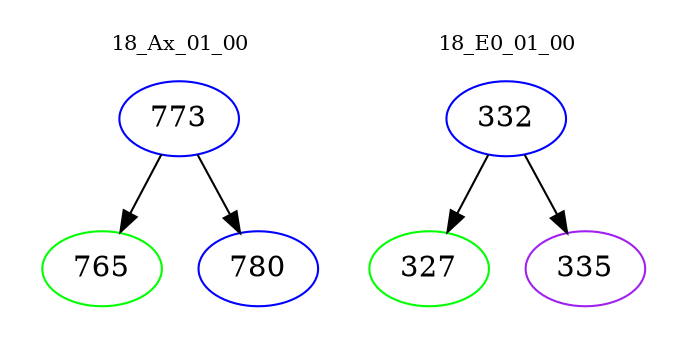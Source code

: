 digraph{
subgraph cluster_0 {
color = white
label = "18_Ax_01_00";
fontsize=10;
T0_773 [label="773", color="blue"]
T0_773 -> T0_765 [color="black"]
T0_765 [label="765", color="green"]
T0_773 -> T0_780 [color="black"]
T0_780 [label="780", color="blue"]
}
subgraph cluster_1 {
color = white
label = "18_E0_01_00";
fontsize=10;
T1_332 [label="332", color="blue"]
T1_332 -> T1_327 [color="black"]
T1_327 [label="327", color="green"]
T1_332 -> T1_335 [color="black"]
T1_335 [label="335", color="purple"]
}
}
